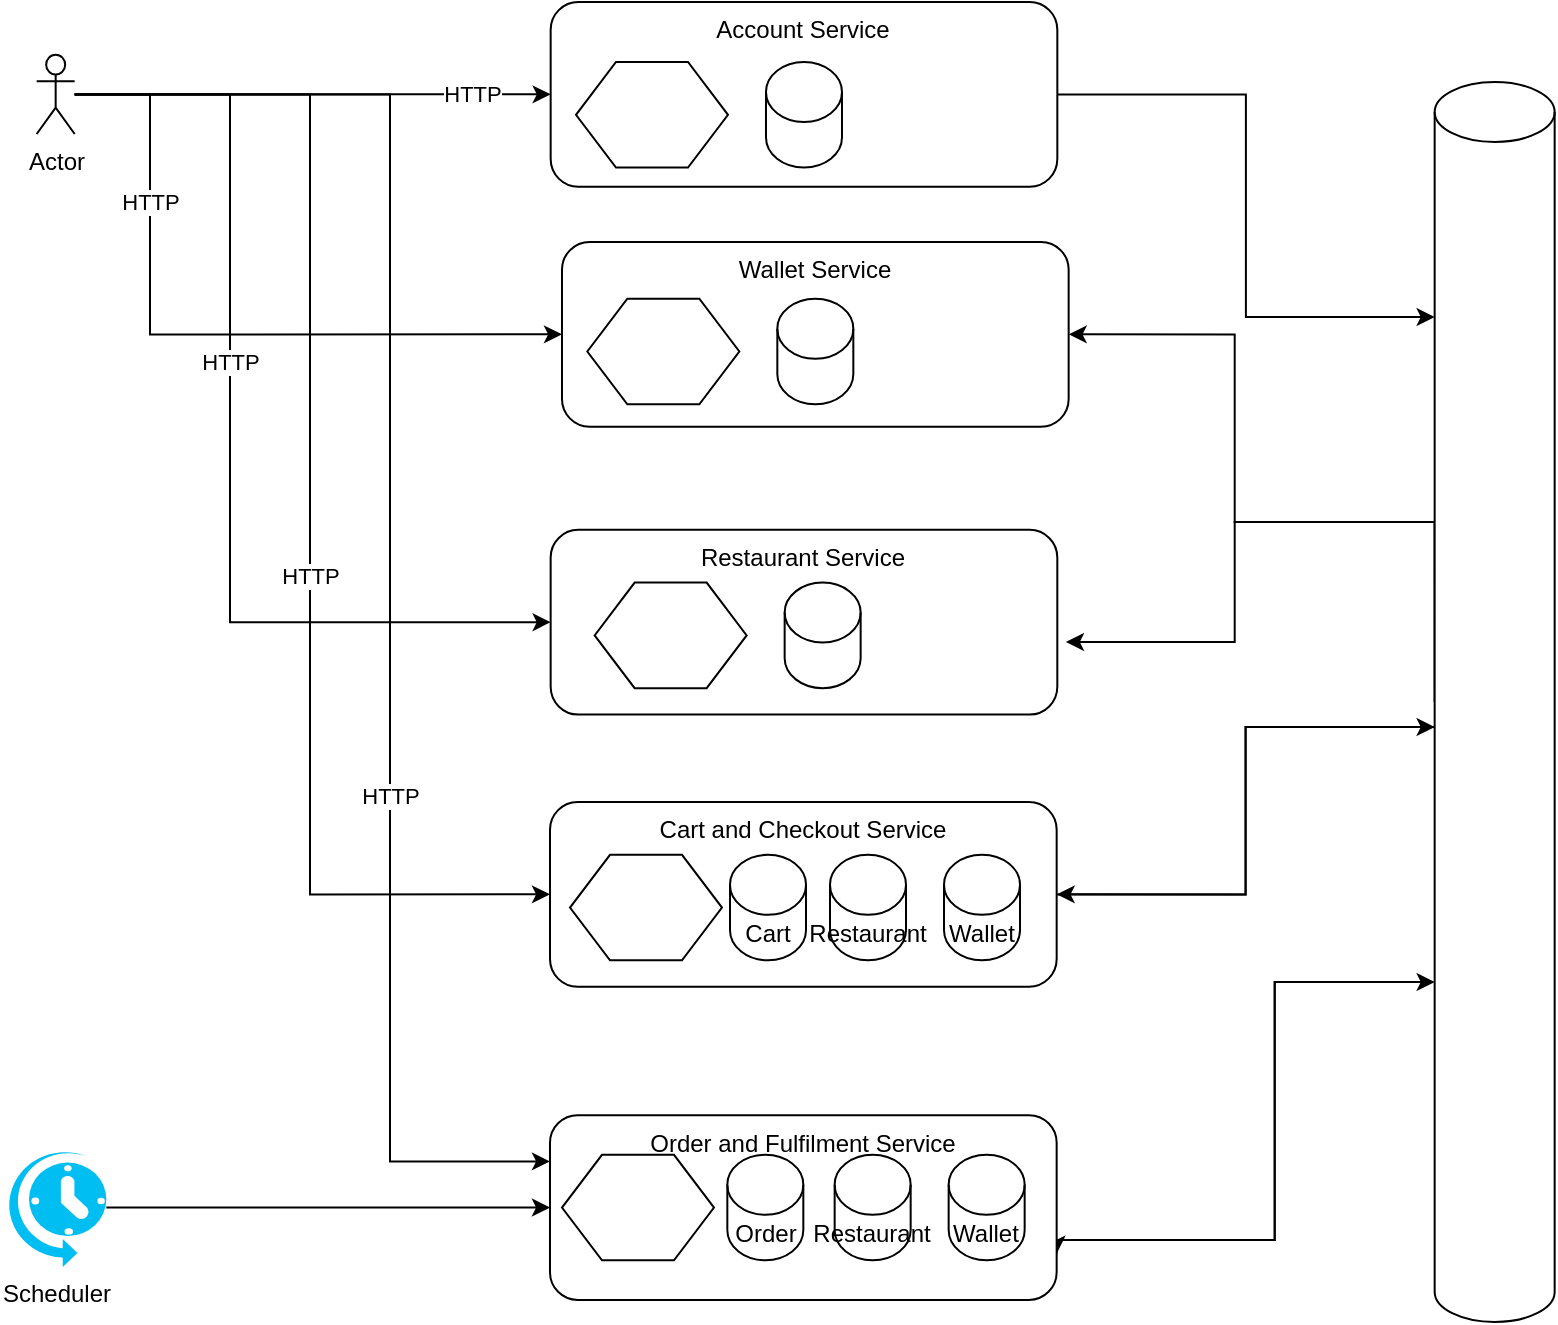 <mxfile version="15.2.9" type="github"><diagram id="o9EZWHCviOSnrWezL6qb" name="Page-1"><mxGraphModel dx="1600" dy="802" grid="1" gridSize="10" guides="1" tooltips="1" connect="1" arrows="1" fold="1" page="1" pageScale="1" pageWidth="850" pageHeight="1100" math="0" shadow="0"><root><mxCell id="0"/><mxCell id="1" parent="0"/><mxCell id="Npq7ZO1pLViGZNGH-3H1-11" style="edgeStyle=orthogonalEdgeStyle;rounded=0;orthogonalLoop=1;jettySize=auto;html=1;entryX=1;entryY=0.5;entryDx=0;entryDy=0;" parent="1" source="Npq7ZO1pLViGZNGH-3H1-8" target="6qirfYRovLReiSWvF6zd-9" edge="1"><mxGeometry relative="1" as="geometry"><Array as="points"><mxPoint x="662.33" y="340"/><mxPoint x="662.33" y="246"/></Array></mxGeometry></mxCell><mxCell id="Npq7ZO1pLViGZNGH-3H1-25" style="edgeStyle=orthogonalEdgeStyle;rounded=0;orthogonalLoop=1;jettySize=auto;html=1;entryX=1;entryY=0.75;entryDx=0;entryDy=0;" parent="1" target="M2DYAOd6y9g3BcFOM5_C-43" edge="1"><mxGeometry relative="1" as="geometry"><mxPoint x="752.33" y="570" as="sourcePoint"/><Array as="points"><mxPoint x="682.33" y="570"/><mxPoint x="682.33" y="699"/></Array></mxGeometry></mxCell><mxCell id="Npq7ZO1pLViGZNGH-3H1-26" style="edgeStyle=orthogonalEdgeStyle;rounded=0;orthogonalLoop=1;jettySize=auto;html=1;exitX=0;exitY=0;exitDx=0;exitDy=322.5;exitPerimeter=0;entryX=1;entryY=0.5;entryDx=0;entryDy=0;" parent="1" source="Npq7ZO1pLViGZNGH-3H1-8" target="M2DYAOd6y9g3BcFOM5_C-11" edge="1"><mxGeometry relative="1" as="geometry"/></mxCell><mxCell id="Npq7ZO1pLViGZNGH-3H1-27" style="edgeStyle=orthogonalEdgeStyle;rounded=0;orthogonalLoop=1;jettySize=auto;html=1;exitX=0;exitY=0.5;exitDx=0;exitDy=0;exitPerimeter=0;entryX=1.017;entryY=0.607;entryDx=0;entryDy=0;entryPerimeter=0;" parent="1" source="Npq7ZO1pLViGZNGH-3H1-8" target="M2DYAOd6y9g3BcFOM5_C-3" edge="1"><mxGeometry relative="1" as="geometry"><Array as="points"><mxPoint x="662.33" y="340"/><mxPoint x="662.33" y="400"/></Array></mxGeometry></mxCell><mxCell id="Npq7ZO1pLViGZNGH-3H1-8" value="" style="shape=cylinder3;whiteSpace=wrap;html=1;boundedLbl=1;backgroundOutline=1;size=15;" parent="1" vertex="1"><mxGeometry x="762.33" y="120" width="60" height="620" as="geometry"/></mxCell><mxCell id="Npq7ZO1pLViGZNGH-3H1-10" style="edgeStyle=orthogonalEdgeStyle;rounded=0;orthogonalLoop=1;jettySize=auto;html=1;entryX=0;entryY=0;entryDx=0;entryDy=117.5;entryPerimeter=0;" parent="1" source="6qirfYRovLReiSWvF6zd-8" target="Npq7ZO1pLViGZNGH-3H1-8" edge="1"><mxGeometry relative="1" as="geometry"/></mxCell><mxCell id="Npq7ZO1pLViGZNGH-3H1-36" style="edgeStyle=orthogonalEdgeStyle;rounded=0;orthogonalLoop=1;jettySize=auto;html=1;entryX=0;entryY=0.5;entryDx=0;entryDy=0;" parent="1" source="FiKg5R4BdbLRfOR_dUQ7-11" target="M2DYAOd6y9g3BcFOM5_C-43" edge="1"><mxGeometry relative="1" as="geometry"/></mxCell><mxCell id="FiKg5R4BdbLRfOR_dUQ7-11" value="Scheduler" style="verticalLabelPosition=bottom;html=1;verticalAlign=top;align=center;strokeColor=none;fillColor=#00BEF2;shape=mxgraph.azure.scheduler;pointerEvents=1;" parent="1" vertex="1"><mxGeometry x="47.5" y="653.09" width="50.667" height="59.381" as="geometry"/></mxCell><mxCell id="Npq7ZO1pLViGZNGH-3H1-30" value="HTTP" style="edgeStyle=orthogonalEdgeStyle;rounded=0;orthogonalLoop=1;jettySize=auto;html=1;entryX=0;entryY=0.5;entryDx=0;entryDy=0;" parent="1" source="M2DYAOd6y9g3BcFOM5_C-17" target="6qirfYRovLReiSWvF6zd-8" edge="1"><mxGeometry x="0.661" relative="1" as="geometry"><mxPoint x="1" as="offset"/></mxGeometry></mxCell><mxCell id="Npq7ZO1pLViGZNGH-3H1-31" value="HTTP" style="edgeStyle=orthogonalEdgeStyle;rounded=0;orthogonalLoop=1;jettySize=auto;html=1;entryX=0;entryY=0.5;entryDx=0;entryDy=0;" parent="1" source="M2DYAOd6y9g3BcFOM5_C-17" target="6qirfYRovLReiSWvF6zd-9" edge="1"><mxGeometry x="-0.496" relative="1" as="geometry"><Array as="points"><mxPoint x="120" y="126"/><mxPoint x="120" y="246"/></Array><mxPoint as="offset"/></mxGeometry></mxCell><mxCell id="Npq7ZO1pLViGZNGH-3H1-32" value="HTTP" style="edgeStyle=orthogonalEdgeStyle;rounded=0;orthogonalLoop=1;jettySize=auto;html=1;entryX=0;entryY=0.5;entryDx=0;entryDy=0;" parent="1" source="M2DYAOd6y9g3BcFOM5_C-17" target="M2DYAOd6y9g3BcFOM5_C-3" edge="1"><mxGeometry x="-0.158" relative="1" as="geometry"><Array as="points"><mxPoint x="160" y="126"/><mxPoint x="160" y="390"/></Array><mxPoint as="offset"/></mxGeometry></mxCell><mxCell id="Npq7ZO1pLViGZNGH-3H1-33" value="HTTP" style="edgeStyle=orthogonalEdgeStyle;rounded=0;orthogonalLoop=1;jettySize=auto;html=1;entryX=0;entryY=0.5;entryDx=0;entryDy=0;" parent="1" source="M2DYAOd6y9g3BcFOM5_C-17" target="M2DYAOd6y9g3BcFOM5_C-11" edge="1"><mxGeometry x="0.123" relative="1" as="geometry"><Array as="points"><mxPoint x="200" y="126"/><mxPoint x="200" y="526"/></Array><mxPoint as="offset"/></mxGeometry></mxCell><mxCell id="Npq7ZO1pLViGZNGH-3H1-34" value="HTTP" style="edgeStyle=orthogonalEdgeStyle;rounded=0;orthogonalLoop=1;jettySize=auto;html=1;entryX=0;entryY=0.25;entryDx=0;entryDy=0;" parent="1" source="M2DYAOd6y9g3BcFOM5_C-17" target="M2DYAOd6y9g3BcFOM5_C-43" edge="1"><mxGeometry x="0.318" relative="1" as="geometry"><Array as="points"><mxPoint x="240" y="126"/><mxPoint x="240" y="660"/></Array><mxPoint as="offset"/></mxGeometry></mxCell><mxCell id="M2DYAOd6y9g3BcFOM5_C-17" value="Actor" style="shape=umlActor;verticalLabelPosition=bottom;verticalAlign=top;html=1;outlineConnect=0;" parent="1" vertex="1"><mxGeometry x="63.333" y="106.392" width="19" height="39.588" as="geometry"/></mxCell><mxCell id="Npq7ZO1pLViGZNGH-3H1-24" style="edgeStyle=orthogonalEdgeStyle;rounded=0;orthogonalLoop=1;jettySize=auto;html=1;exitX=1;exitY=0.75;exitDx=0;exitDy=0;" parent="1" source="M2DYAOd6y9g3BcFOM5_C-43" edge="1"><mxGeometry relative="1" as="geometry"><mxPoint x="762.33" y="570" as="targetPoint"/><Array as="points"><mxPoint x="682.33" y="699"/><mxPoint x="682.33" y="570"/></Array></mxGeometry></mxCell><mxCell id="M2DYAOd6y9g3BcFOM5_C-43" value="Order and Fulfilment Service" style="rounded=1;whiteSpace=wrap;html=1;verticalAlign=top;" parent="1" vertex="1"><mxGeometry x="319.997" y="636.596" width="253.333" height="92.371" as="geometry"/></mxCell><mxCell id="M2DYAOd6y9g3BcFOM5_C-44" value="" style="shape=hexagon;perimeter=hexagonPerimeter2;whiteSpace=wrap;html=1;fixedSize=1;" parent="1" vertex="1"><mxGeometry x="325.997" y="656.388" width="76" height="52.784" as="geometry"/></mxCell><mxCell id="M2DYAOd6y9g3BcFOM5_C-45" value="Order" style="shape=cylinder3;whiteSpace=wrap;html=1;boundedLbl=1;backgroundOutline=1;size=15;" parent="1" vertex="1"><mxGeometry x="408.667" y="656.388" width="38" height="52.784" as="geometry"/></mxCell><mxCell id="M2DYAOd6y9g3BcFOM5_C-65" value="" style="group" parent="1" vertex="1" connectable="0"><mxGeometry x="320.33" y="80" width="253.333" height="92.371" as="geometry"/></mxCell><mxCell id="Npq7ZO1pLViGZNGH-3H1-9" value="" style="group" parent="M2DYAOd6y9g3BcFOM5_C-65" vertex="1" connectable="0"><mxGeometry width="253.333" height="92.371" as="geometry"/></mxCell><mxCell id="6qirfYRovLReiSWvF6zd-8" value="Account Service" style="rounded=1;whiteSpace=wrap;html=1;verticalAlign=top;" parent="Npq7ZO1pLViGZNGH-3H1-9" vertex="1"><mxGeometry width="253.333" height="92.371" as="geometry"/></mxCell><mxCell id="ZmPZc7sQwklku9oBvA5O-1" value="" style="shape=hexagon;perimeter=hexagonPerimeter2;whiteSpace=wrap;html=1;fixedSize=1;" parent="Npq7ZO1pLViGZNGH-3H1-9" vertex="1"><mxGeometry x="12.667" y="30.004" width="76" height="52.784" as="geometry"/></mxCell><mxCell id="ZmPZc7sQwklku9oBvA5O-2" value="" style="shape=cylinder3;whiteSpace=wrap;html=1;boundedLbl=1;backgroundOutline=1;size=15;" parent="Npq7ZO1pLViGZNGH-3H1-9" vertex="1"><mxGeometry x="107.667" y="30.004" width="38" height="52.784" as="geometry"/></mxCell><mxCell id="Npq7ZO1pLViGZNGH-3H1-1" value="" style="group" parent="1" vertex="1" connectable="0"><mxGeometry x="325.997" y="199.999" width="253.333" height="92.371" as="geometry"/></mxCell><mxCell id="6qirfYRovLReiSWvF6zd-9" value="Wallet Service" style="rounded=1;whiteSpace=wrap;html=1;verticalAlign=top;" parent="Npq7ZO1pLViGZNGH-3H1-1" vertex="1"><mxGeometry width="253.333" height="92.371" as="geometry"/></mxCell><mxCell id="ZmPZc7sQwklku9oBvA5O-7" value="" style="shape=hexagon;perimeter=hexagonPerimeter2;whiteSpace=wrap;html=1;fixedSize=1;" parent="Npq7ZO1pLViGZNGH-3H1-1" vertex="1"><mxGeometry x="12.67" y="28.352" width="76" height="52.784" as="geometry"/></mxCell><mxCell id="ZmPZc7sQwklku9oBvA5O-8" value="" style="shape=cylinder3;whiteSpace=wrap;html=1;boundedLbl=1;backgroundOutline=1;size=15;" parent="Npq7ZO1pLViGZNGH-3H1-1" vertex="1"><mxGeometry x="107.67" y="28.352" width="38" height="52.784" as="geometry"/></mxCell><mxCell id="Npq7ZO1pLViGZNGH-3H1-12" value="" style="group" parent="1" vertex="1" connectable="0"><mxGeometry x="320.327" y="343.918" width="253.333" height="92.371" as="geometry"/></mxCell><mxCell id="M2DYAOd6y9g3BcFOM5_C-3" value="Restaurant Service" style="rounded=1;whiteSpace=wrap;html=1;verticalAlign=top;" parent="Npq7ZO1pLViGZNGH-3H1-12" vertex="1"><mxGeometry width="253.333" height="92.371" as="geometry"/></mxCell><mxCell id="M2DYAOd6y9g3BcFOM5_C-4" value="" style="shape=hexagon;perimeter=hexagonPerimeter2;whiteSpace=wrap;html=1;fixedSize=1;" parent="Npq7ZO1pLViGZNGH-3H1-12" vertex="1"><mxGeometry x="22.0" y="26.392" width="76" height="52.784" as="geometry"/></mxCell><mxCell id="M2DYAOd6y9g3BcFOM5_C-5" value="" style="shape=cylinder3;whiteSpace=wrap;html=1;boundedLbl=1;backgroundOutline=1;size=15;" parent="Npq7ZO1pLViGZNGH-3H1-12" vertex="1"><mxGeometry x="117.0" y="26.392" width="38" height="52.784" as="geometry"/></mxCell><mxCell id="Npq7ZO1pLViGZNGH-3H1-17" value="" style="group" parent="1" vertex="1" connectable="0"><mxGeometry x="320.0" y="479.998" width="253.333" height="92.371" as="geometry"/></mxCell><mxCell id="M2DYAOd6y9g3BcFOM5_C-11" value="Cart and Checkout Service" style="rounded=1;whiteSpace=wrap;html=1;verticalAlign=top;" parent="Npq7ZO1pLViGZNGH-3H1-17" vertex="1"><mxGeometry width="253.333" height="92.371" as="geometry"/></mxCell><mxCell id="M2DYAOd6y9g3BcFOM5_C-12" value="" style="shape=hexagon;perimeter=hexagonPerimeter2;whiteSpace=wrap;html=1;fixedSize=1;" parent="Npq7ZO1pLViGZNGH-3H1-17" vertex="1"><mxGeometry x="10" y="26.392" width="76" height="52.784" as="geometry"/></mxCell><mxCell id="M2DYAOd6y9g3BcFOM5_C-13" value="Cart" style="shape=cylinder3;whiteSpace=wrap;html=1;boundedLbl=1;backgroundOutline=1;size=15;" parent="Npq7ZO1pLViGZNGH-3H1-17" vertex="1"><mxGeometry x="90" y="26.392" width="38" height="52.784" as="geometry"/></mxCell><mxCell id="Npq7ZO1pLViGZNGH-3H1-13" value="Restaurant" style="shape=cylinder3;whiteSpace=wrap;html=1;boundedLbl=1;backgroundOutline=1;size=15;" parent="Npq7ZO1pLViGZNGH-3H1-17" vertex="1"><mxGeometry x="140" y="26.392" width="38" height="52.784" as="geometry"/></mxCell><mxCell id="Npq7ZO1pLViGZNGH-3H1-14" value="Wallet" style="shape=cylinder3;whiteSpace=wrap;html=1;boundedLbl=1;backgroundOutline=1;size=15;" parent="Npq7ZO1pLViGZNGH-3H1-17" vertex="1"><mxGeometry x="197.0" y="26.392" width="38" height="52.784" as="geometry"/></mxCell><mxCell id="Npq7ZO1pLViGZNGH-3H1-19" style="edgeStyle=orthogonalEdgeStyle;rounded=0;orthogonalLoop=1;jettySize=auto;html=1;entryX=0;entryY=0;entryDx=0;entryDy=322.5;entryPerimeter=0;" parent="1" source="M2DYAOd6y9g3BcFOM5_C-11" target="Npq7ZO1pLViGZNGH-3H1-8" edge="1"><mxGeometry relative="1" as="geometry"/></mxCell><mxCell id="Npq7ZO1pLViGZNGH-3H1-21" value="Restaurant" style="shape=cylinder3;whiteSpace=wrap;html=1;boundedLbl=1;backgroundOutline=1;size=15;" parent="1" vertex="1"><mxGeometry x="462.33" y="656.389" width="38" height="52.784" as="geometry"/></mxCell><mxCell id="Npq7ZO1pLViGZNGH-3H1-22" value="Wallet" style="shape=cylinder3;whiteSpace=wrap;html=1;boundedLbl=1;backgroundOutline=1;size=15;" parent="1" vertex="1"><mxGeometry x="519.33" y="656.389" width="38" height="52.784" as="geometry"/></mxCell></root></mxGraphModel></diagram></mxfile>